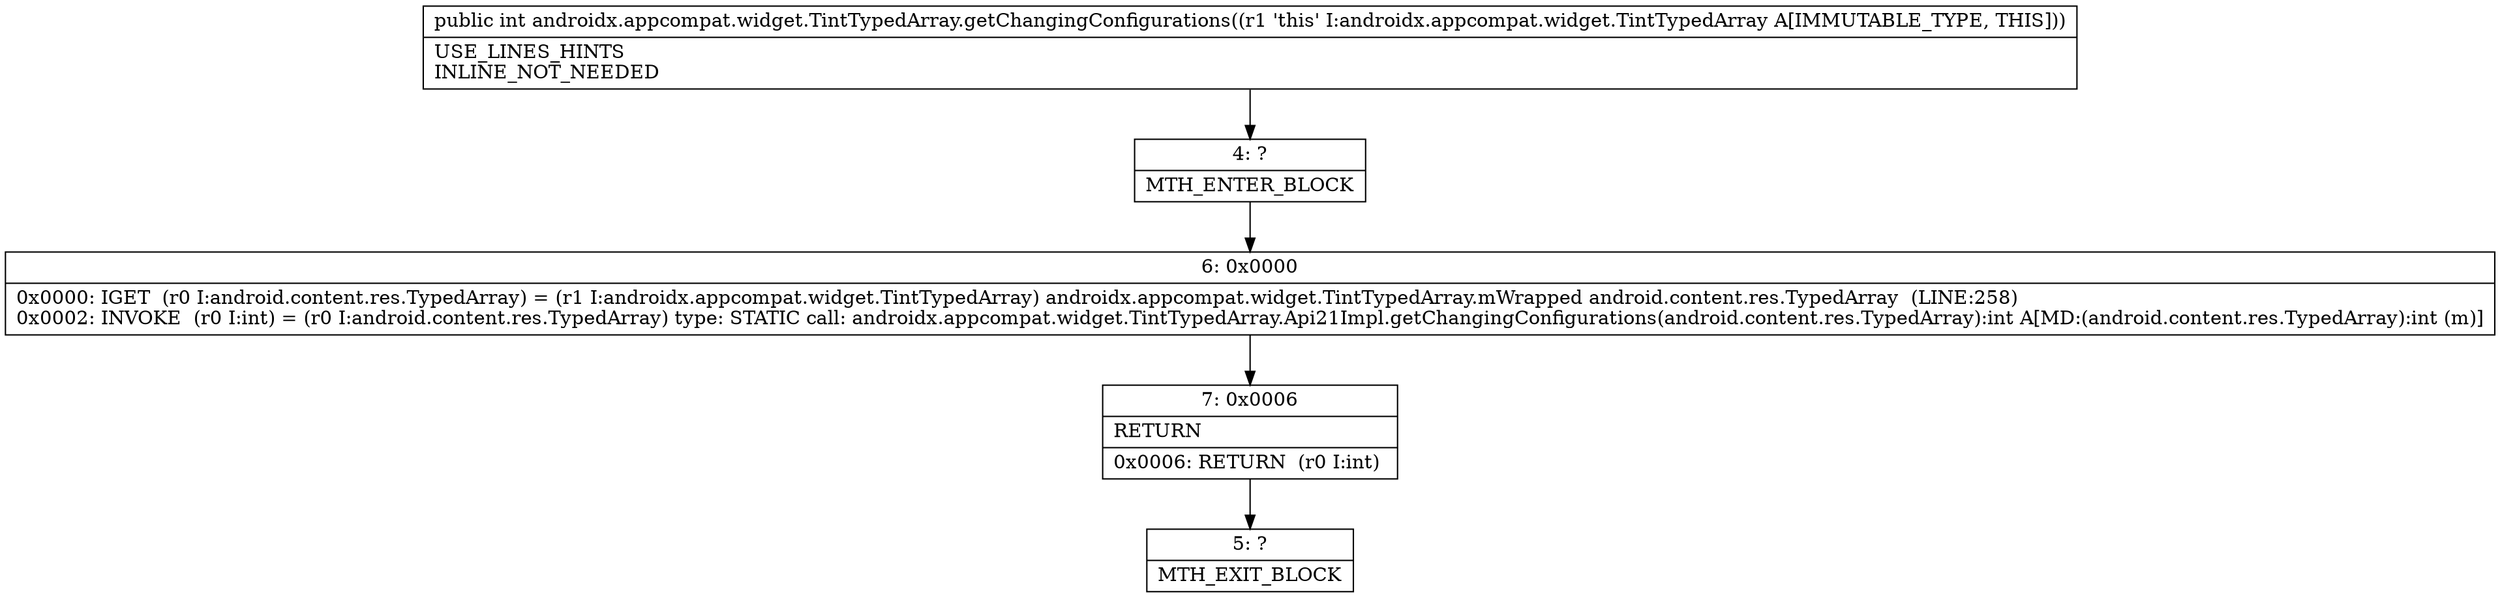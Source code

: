 digraph "CFG forandroidx.appcompat.widget.TintTypedArray.getChangingConfigurations()I" {
Node_4 [shape=record,label="{4\:\ ?|MTH_ENTER_BLOCK\l}"];
Node_6 [shape=record,label="{6\:\ 0x0000|0x0000: IGET  (r0 I:android.content.res.TypedArray) = (r1 I:androidx.appcompat.widget.TintTypedArray) androidx.appcompat.widget.TintTypedArray.mWrapped android.content.res.TypedArray  (LINE:258)\l0x0002: INVOKE  (r0 I:int) = (r0 I:android.content.res.TypedArray) type: STATIC call: androidx.appcompat.widget.TintTypedArray.Api21Impl.getChangingConfigurations(android.content.res.TypedArray):int A[MD:(android.content.res.TypedArray):int (m)]\l}"];
Node_7 [shape=record,label="{7\:\ 0x0006|RETURN\l|0x0006: RETURN  (r0 I:int) \l}"];
Node_5 [shape=record,label="{5\:\ ?|MTH_EXIT_BLOCK\l}"];
MethodNode[shape=record,label="{public int androidx.appcompat.widget.TintTypedArray.getChangingConfigurations((r1 'this' I:androidx.appcompat.widget.TintTypedArray A[IMMUTABLE_TYPE, THIS]))  | USE_LINES_HINTS\lINLINE_NOT_NEEDED\l}"];
MethodNode -> Node_4;Node_4 -> Node_6;
Node_6 -> Node_7;
Node_7 -> Node_5;
}


